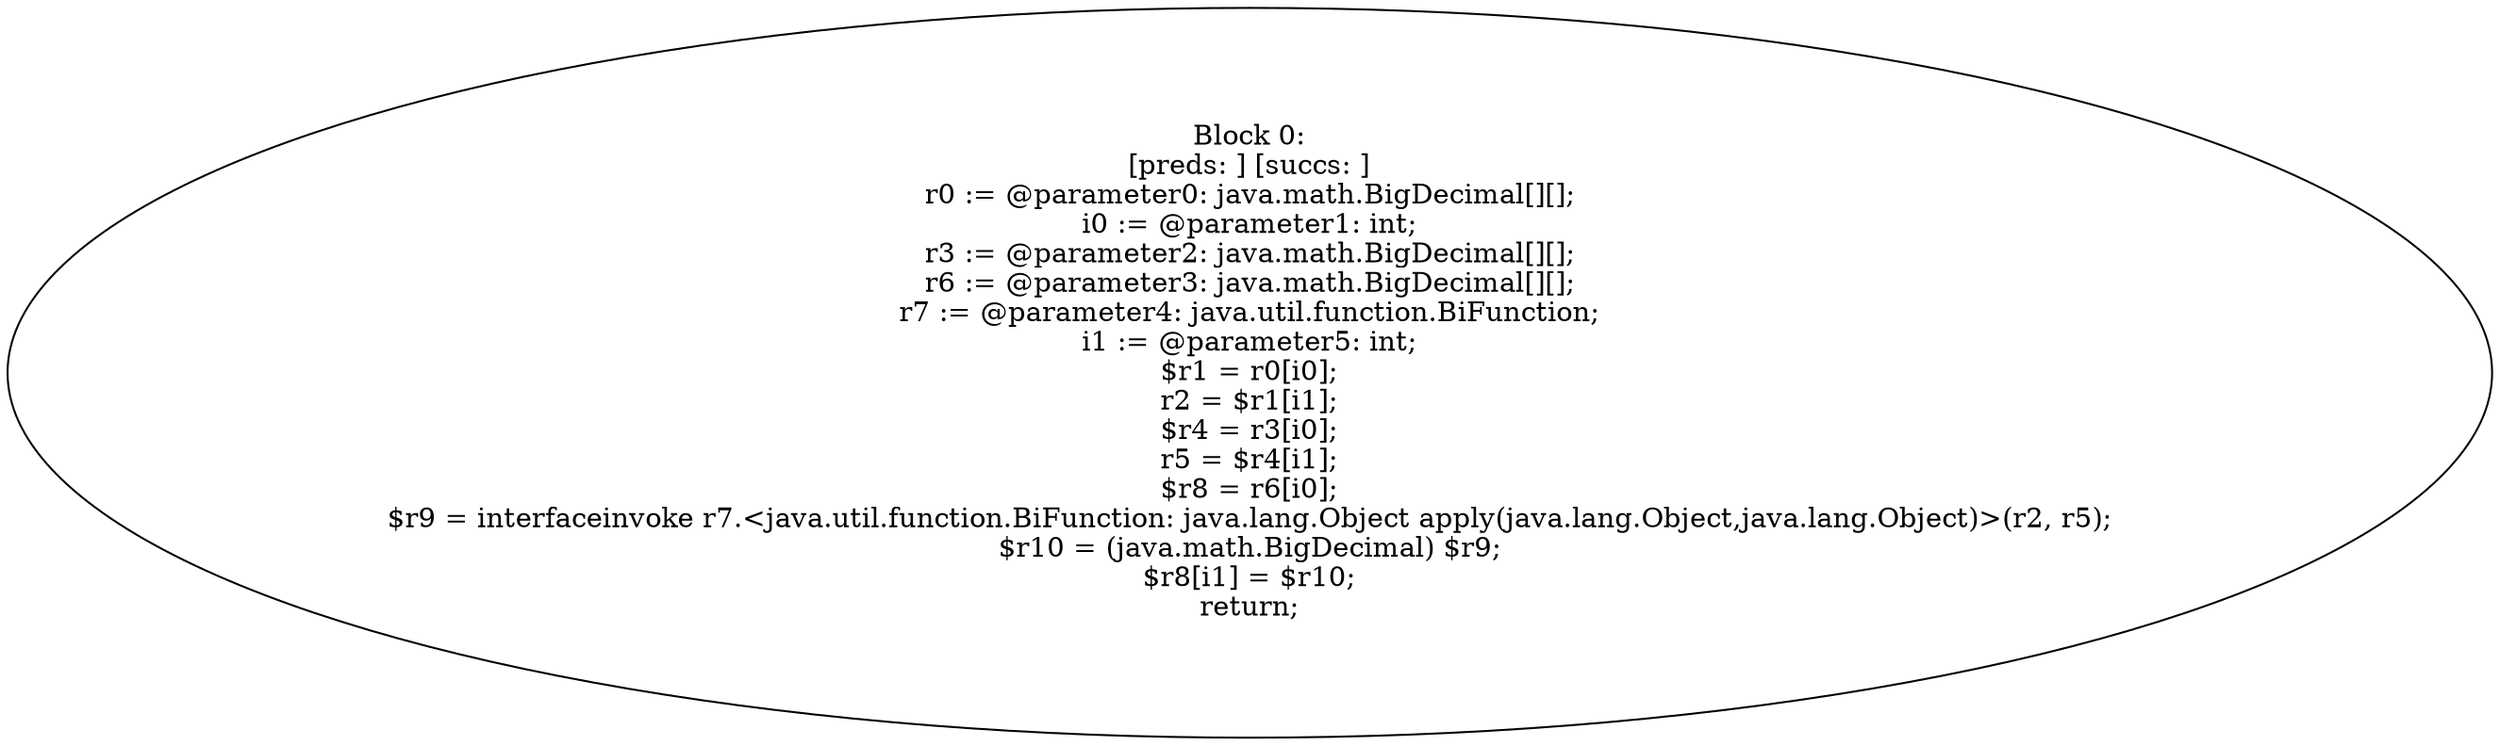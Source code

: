 digraph "unitGraph" {
    "Block 0:
[preds: ] [succs: ]
r0 := @parameter0: java.math.BigDecimal[][];
i0 := @parameter1: int;
r3 := @parameter2: java.math.BigDecimal[][];
r6 := @parameter3: java.math.BigDecimal[][];
r7 := @parameter4: java.util.function.BiFunction;
i1 := @parameter5: int;
$r1 = r0[i0];
r2 = $r1[i1];
$r4 = r3[i0];
r5 = $r4[i1];
$r8 = r6[i0];
$r9 = interfaceinvoke r7.<java.util.function.BiFunction: java.lang.Object apply(java.lang.Object,java.lang.Object)>(r2, r5);
$r10 = (java.math.BigDecimal) $r9;
$r8[i1] = $r10;
return;
"
}
